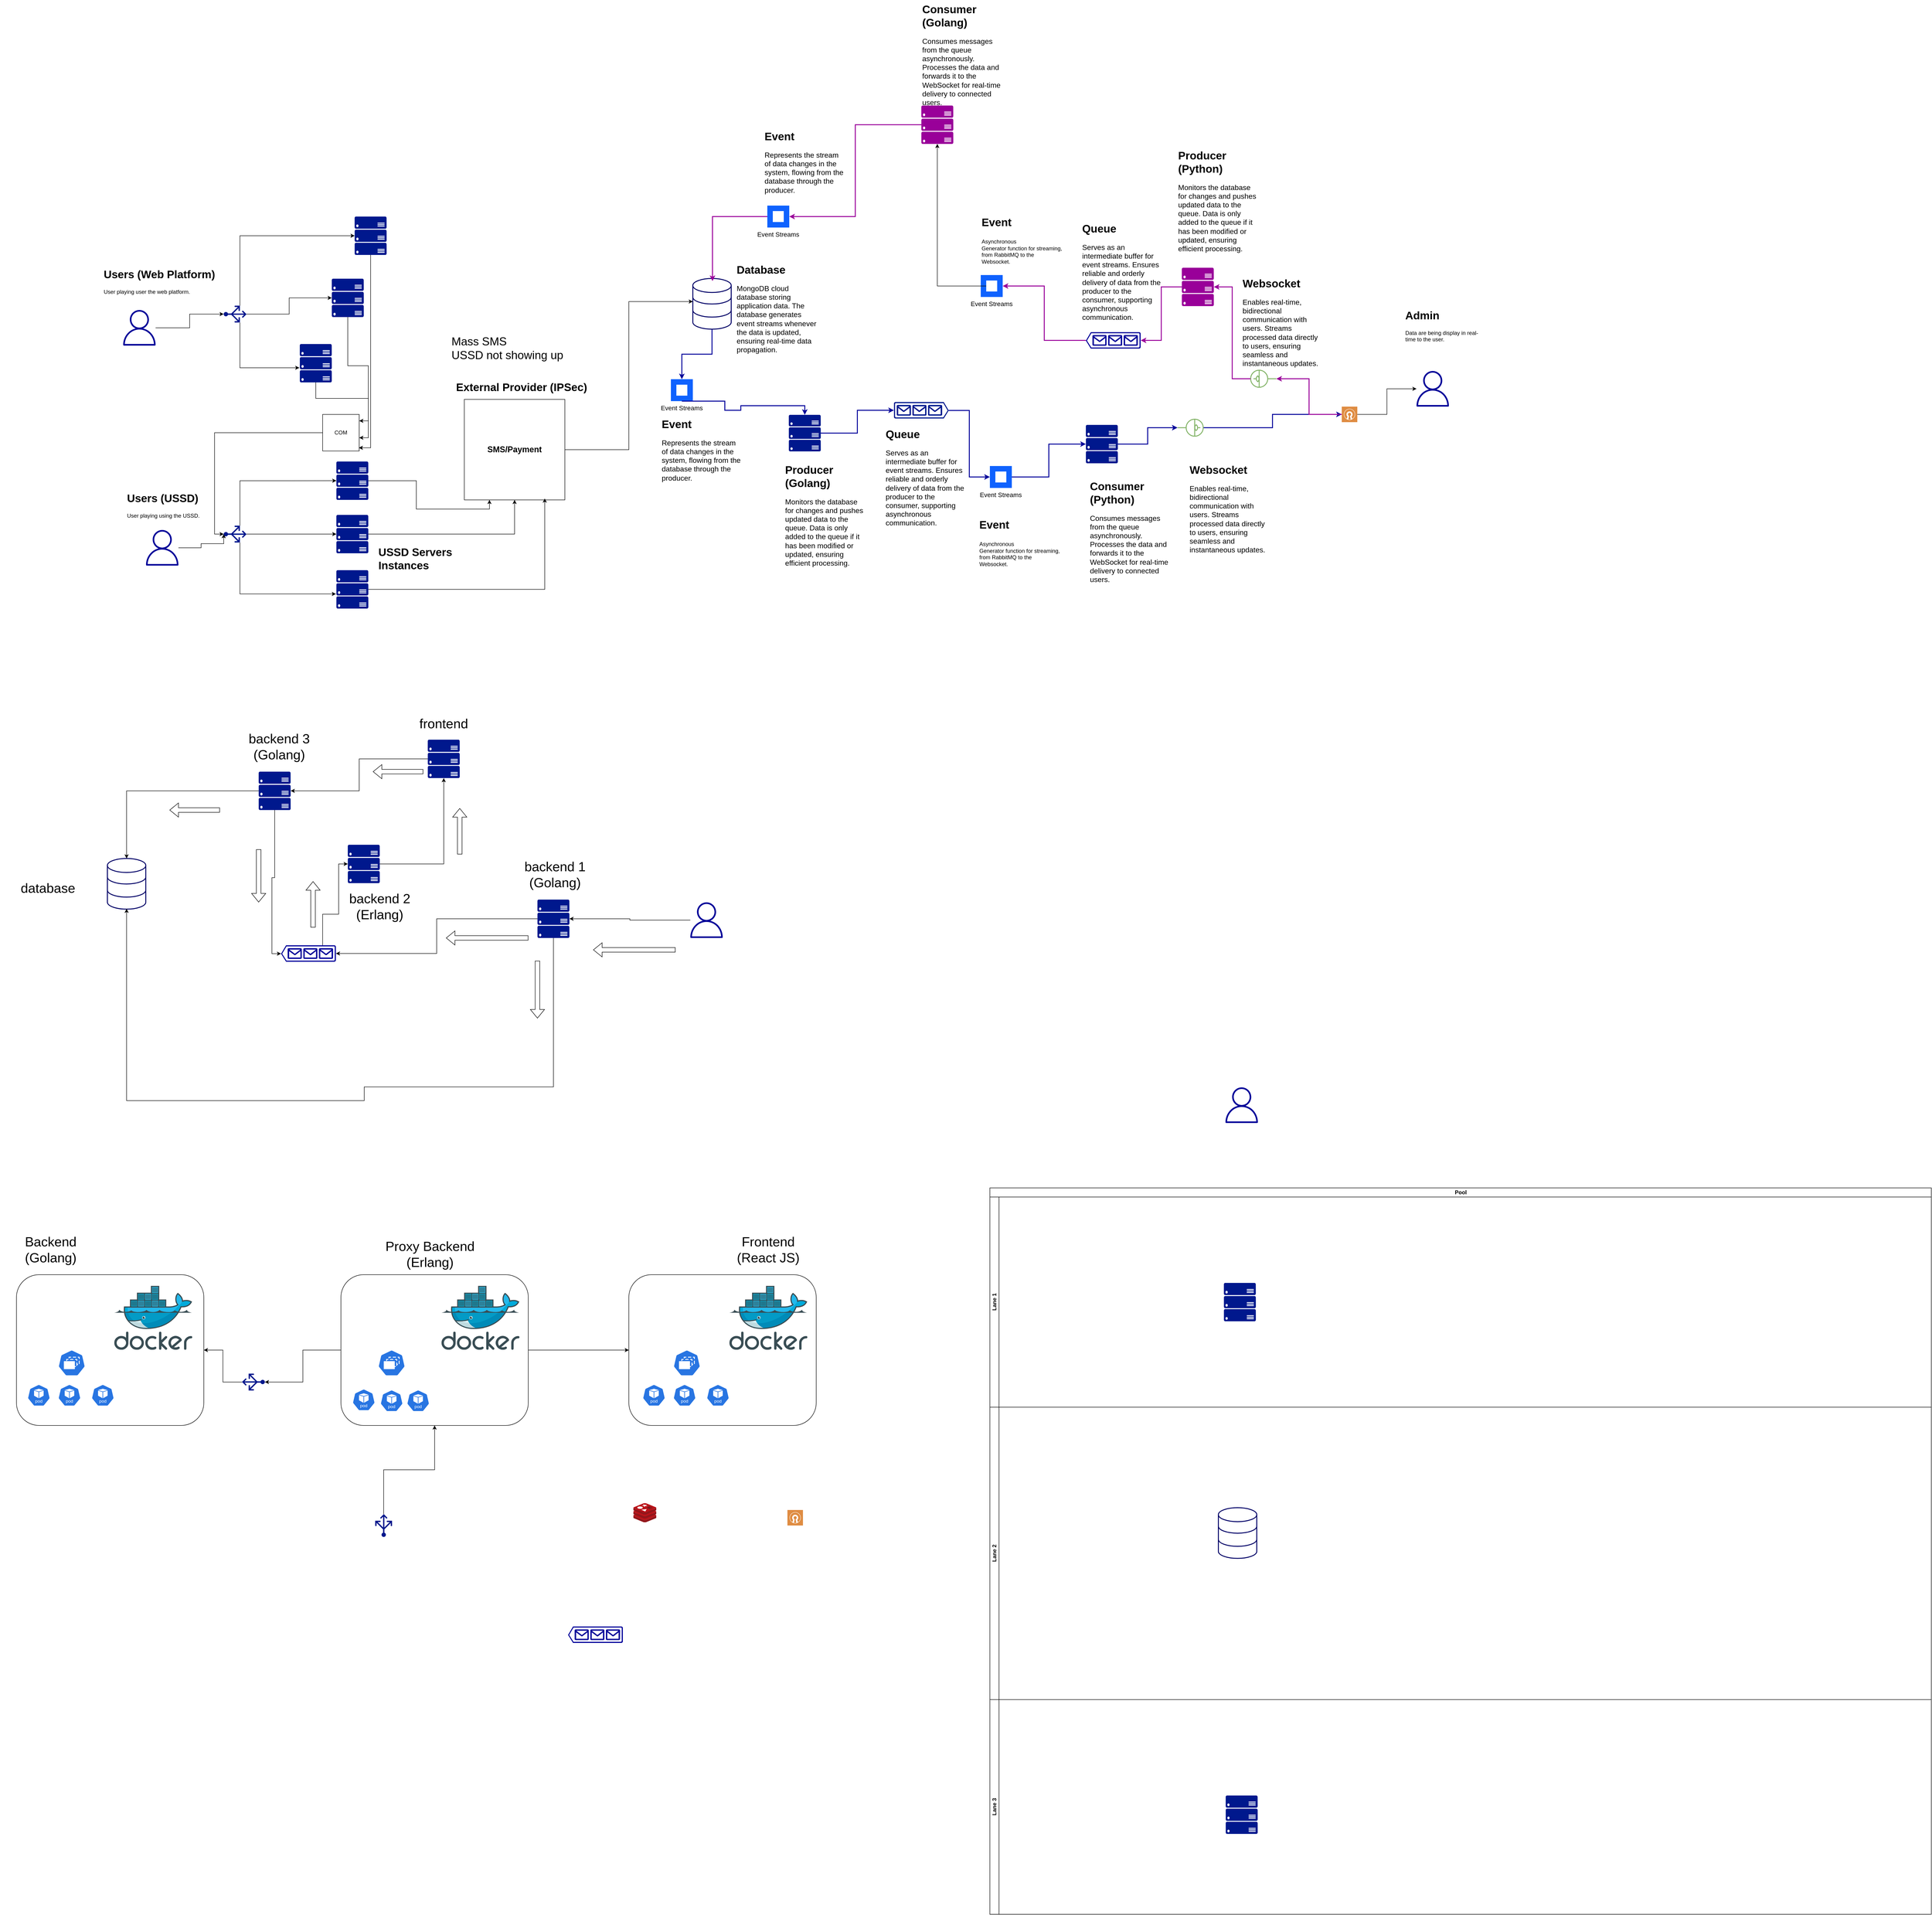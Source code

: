 <mxfile version="26.0.16">
  <diagram name="Page-1" id="5MwJy7MfU5jN0rsetCYZ">
    <mxGraphModel dx="7452" dy="4949" grid="1" gridSize="10" guides="1" tooltips="1" connect="1" arrows="1" fold="1" page="1" pageScale="1" pageWidth="827" pageHeight="1169" math="0" shadow="0">
      <root>
        <mxCell id="0" />
        <mxCell id="1" parent="0" />
        <mxCell id="fANSuVb3FUe_-HI00RJc-31" value="" style="rounded=1;whiteSpace=wrap;html=1;fillColor=none;" vertex="1" parent="1">
          <mxGeometry x="-1620" y="1390" width="410" height="330" as="geometry" />
        </mxCell>
        <mxCell id="fANSuVb3FUe_-HI00RJc-47" style="edgeStyle=orthogonalEdgeStyle;rounded=0;orthogonalLoop=1;jettySize=auto;html=1;entryX=0;entryY=0.5;entryDx=0;entryDy=0;" edge="1" parent="1" source="fANSuVb3FUe_-HI00RJc-28" target="fANSuVb3FUe_-HI00RJc-46">
          <mxGeometry relative="1" as="geometry" />
        </mxCell>
        <mxCell id="fANSuVb3FUe_-HI00RJc-28" value="" style="rounded=1;whiteSpace=wrap;html=1;fillColor=none;" vertex="1" parent="1">
          <mxGeometry x="-910" y="1390" width="410" height="330" as="geometry" />
        </mxCell>
        <mxCell id="l7nKoDrUYivtg7SMq4b7-28" style="edgeStyle=orthogonalEdgeStyle;rounded=0;orthogonalLoop=1;jettySize=auto;html=1;exitX=1;exitY=0.51;exitDx=0;exitDy=0;exitPerimeter=0;entryX=0;entryY=0.5;entryDx=0;entryDy=0;strokeWidth=2;strokeColor=#000099;" parent="1" source="l7nKoDrUYivtg7SMq4b7-1" target="l7nKoDrUYivtg7SMq4b7-26" edge="1">
          <mxGeometry relative="1" as="geometry" />
        </mxCell>
        <mxCell id="l7nKoDrUYivtg7SMq4b7-1" value="" style="sketch=0;aspect=fixed;pointerEvents=1;shadow=0;dashed=0;html=1;strokeColor=none;labelPosition=center;verticalLabelPosition=bottom;verticalAlign=top;align=center;fillColor=#00188D;shape=mxgraph.azure.queue_generic" parent="1" vertex="1">
          <mxGeometry x="300" y="-520" width="120" height="36" as="geometry" />
        </mxCell>
        <mxCell id="l7nKoDrUYivtg7SMq4b7-2" value="" style="verticalLabelPosition=bottom;html=1;verticalAlign=top;align=center;strokeColor=none;fillColor=#00188D;shape=mxgraph.azure.server_rack;" parent="1" vertex="1">
          <mxGeometry x="70" y="-492" width="70" height="80" as="geometry" />
        </mxCell>
        <mxCell id="l7nKoDrUYivtg7SMq4b7-3" value="" style="verticalLabelPosition=bottom;html=1;verticalAlign=top;align=center;strokeColor=none;fillColor=#00188D;shape=mxgraph.azure.server_rack;" parent="1" vertex="1">
          <mxGeometry x="720" y="-470" width="70" height="84" as="geometry" />
        </mxCell>
        <mxCell id="l7nKoDrUYivtg7SMq4b7-23" style="edgeStyle=orthogonalEdgeStyle;rounded=0;orthogonalLoop=1;jettySize=auto;html=1;entryX=0.5;entryY=0;entryDx=0;entryDy=0;strokeWidth=2;strokeColor=#000099;" parent="1" source="l7nKoDrUYivtg7SMq4b7-5" target="l7nKoDrUYivtg7SMq4b7-20" edge="1">
          <mxGeometry relative="1" as="geometry">
            <mxPoint x="120" y="-650" as="sourcePoint" />
          </mxGeometry>
        </mxCell>
        <mxCell id="l7nKoDrUYivtg7SMq4b7-5" value="" style="html=1;verticalLabelPosition=bottom;align=center;labelBackgroundColor=#ffffff;verticalAlign=top;strokeWidth=2;strokeColor=#000066;shadow=0;dashed=0;shape=mxgraph.ios7.icons.data;" parent="1" vertex="1">
          <mxGeometry x="-140" y="-790.45" width="84" height="110.9" as="geometry" />
        </mxCell>
        <mxCell id="l7nKoDrUYivtg7SMq4b7-8" value="&lt;h1 style=&quot;margin-top: 0px;&quot;&gt;Producer (Golang)&lt;/h1&gt;&lt;p&gt;&lt;span style=&quot;font-size: medium;&quot;&gt;Monitors the database for changes and pushes updated data to the queue. Data is only added to the queue if it has been modified or updated, ensuring efficient processing.&lt;/span&gt;&lt;br&gt;&lt;/p&gt;" style="text;html=1;whiteSpace=wrap;overflow=hidden;rounded=0;" parent="1" vertex="1">
          <mxGeometry x="60" y="-391.55" width="180" height="240" as="geometry" />
        </mxCell>
        <mxCell id="l7nKoDrUYivtg7SMq4b7-9" value="&lt;h1 style=&quot;margin-top: 0px;&quot;&gt;Consumer (Python)&lt;/h1&gt;&lt;p&gt;&lt;span style=&quot;font-size: medium;&quot;&gt;Consumes messages from the queue asynchronously. Processes the data and forwards it to the WebSocket for real-time delivery to connected users.&lt;/span&gt;&lt;br&gt;&lt;/p&gt;" style="text;html=1;whiteSpace=wrap;overflow=hidden;rounded=0;" parent="1" vertex="1">
          <mxGeometry x="727" y="-356" width="180" height="240" as="geometry" />
        </mxCell>
        <mxCell id="l7nKoDrUYivtg7SMq4b7-10" value="&lt;h1 style=&quot;margin-top: 0px;&quot;&gt;Queue&lt;/h1&gt;&lt;p&gt;&lt;span style=&quot;font-size: medium;&quot;&gt;Serves as an intermediate buffer for event streams. Ensures reliable and orderly delivery of data from the producer to the consumer, supporting asynchronous communication.&lt;/span&gt;&lt;br&gt;&lt;/p&gt;" style="text;html=1;whiteSpace=wrap;overflow=hidden;rounded=0;" parent="1" vertex="1">
          <mxGeometry x="280" y="-470" width="180" height="240" as="geometry" />
        </mxCell>
        <mxCell id="l7nKoDrUYivtg7SMq4b7-12" value="" style="sketch=0;outlineConnect=0;fontColor=#232F3E;gradientColor=none;fillColor=#000099;strokeColor=none;dashed=0;verticalLabelPosition=bottom;verticalAlign=top;align=center;html=1;fontSize=12;fontStyle=0;aspect=fixed;pointerEvents=1;shape=mxgraph.aws4.user;" parent="1" vertex="1">
          <mxGeometry x="1440" y="-588" width="78" height="78" as="geometry" />
        </mxCell>
        <mxCell id="l7nKoDrUYivtg7SMq4b7-14" value="&lt;h1 style=&quot;margin-top: 0px;&quot;&gt;Database&lt;/h1&gt;&lt;p&gt;&lt;span style=&quot;font-size: medium;&quot;&gt;MongoDB cloud database storing application data. The database generates event streams whenever the data is updated, ensuring real-time data propagation.&lt;/span&gt;&lt;br&gt;&lt;/p&gt;" style="text;html=1;whiteSpace=wrap;overflow=hidden;rounded=0;" parent="1" vertex="1">
          <mxGeometry x="-46" y="-830" width="186" height="210" as="geometry" />
        </mxCell>
        <mxCell id="l7nKoDrUYivtg7SMq4b7-16" value="" style="edgeStyle=orthogonalEdgeStyle;rounded=0;orthogonalLoop=1;jettySize=auto;html=1;exitX=1;exitY=0.5;exitDx=0;exitDy=0;exitPerimeter=0;strokeWidth=2;strokeColor=#000099;" parent="1" source="l7nKoDrUYivtg7SMq4b7-3" target="l7nKoDrUYivtg7SMq4b7-15" edge="1">
          <mxGeometry relative="1" as="geometry">
            <mxPoint x="640" y="-450" as="sourcePoint" />
            <mxPoint x="859" y="-600" as="targetPoint" />
          </mxGeometry>
        </mxCell>
        <mxCell id="l7nKoDrUYivtg7SMq4b7-17" style="edgeStyle=orthogonalEdgeStyle;rounded=0;orthogonalLoop=1;jettySize=auto;html=1;strokeColor=#000099;strokeWidth=2;" parent="1" source="l7nKoDrUYivtg7SMq4b7-15" target="hFi0XTwQ-MRyDx86NPE3-1" edge="1">
          <mxGeometry relative="1" as="geometry" />
        </mxCell>
        <mxCell id="l7nKoDrUYivtg7SMq4b7-15" value="" style="verticalLabelPosition=bottom;aspect=fixed;html=1;verticalAlign=top;fillColor=#d5e8d4;align=center;outlineConnect=0;shape=mxgraph.fluid_power.x11870;points=[[0.5,1,0]];rotation=90;strokeColor=#82b366;strokeWidth=2;" parent="1" vertex="1">
          <mxGeometry x="930" y="-492" width="37.44" height="56.18" as="geometry" />
        </mxCell>
        <mxCell id="l7nKoDrUYivtg7SMq4b7-18" value="&lt;h1 style=&quot;margin-top: 0px;&quot;&gt;Websocket&lt;/h1&gt;&lt;p&gt;&lt;span style=&quot;font-size: medium;&quot;&gt;Enables real-time, bidirectional communication with users. Streams processed data directly to users, ensuring seamless and instantaneous updates.&lt;/span&gt;&lt;br&gt;&lt;/p&gt;" style="text;html=1;whiteSpace=wrap;overflow=hidden;rounded=0;" parent="1" vertex="1">
          <mxGeometry x="945" y="-391.55" width="180" height="213.82" as="geometry" />
        </mxCell>
        <mxCell id="l7nKoDrUYivtg7SMq4b7-20" value="Event Streams" style="shape=rect;fillColor=#0F62FE;aspect=fixed;resizable=0;labelPosition=center;verticalLabelPosition=bottom;align=center;verticalAlign=top;strokeColor=none;fontSize=14;" parent="1" vertex="1">
          <mxGeometry x="-188" y="-570" width="48" height="48" as="geometry" />
        </mxCell>
        <mxCell id="l7nKoDrUYivtg7SMq4b7-21" value="" style="fillColor=#ffffff;strokeColor=none;dashed=0;outlineConnect=0;html=1;labelPosition=center;verticalLabelPosition=bottom;verticalAlign=top;part=1;movable=0;resizable=0;rotatable=0;shape=mxgraph.ibm_cloud.ibm-cloud--event-streams" parent="l7nKoDrUYivtg7SMq4b7-20" vertex="1">
          <mxGeometry width="24" height="24" relative="1" as="geometry">
            <mxPoint x="12" y="12" as="offset" />
          </mxGeometry>
        </mxCell>
        <mxCell id="l7nKoDrUYivtg7SMq4b7-25" style="edgeStyle=orthogonalEdgeStyle;rounded=0;orthogonalLoop=1;jettySize=auto;html=1;exitX=0.5;exitY=1;exitDx=0;exitDy=0;entryX=0.5;entryY=0;entryDx=0;entryDy=0;entryPerimeter=0;strokeWidth=2;strokeColor=#000099;" parent="1" source="l7nKoDrUYivtg7SMq4b7-20" target="l7nKoDrUYivtg7SMq4b7-2" edge="1">
          <mxGeometry relative="1" as="geometry">
            <Array as="points">
              <mxPoint x="-70" y="-522" />
              <mxPoint x="-70" y="-502" />
              <mxPoint x="-35" y="-502" />
              <mxPoint x="-35" y="-512" />
              <mxPoint x="105" y="-512" />
            </Array>
          </mxGeometry>
        </mxCell>
        <mxCell id="l7nKoDrUYivtg7SMq4b7-26" value="Event Streams" style="shape=rect;fillColor=#0F62FE;aspect=fixed;resizable=0;labelPosition=center;verticalLabelPosition=bottom;align=center;verticalAlign=top;strokeColor=none;fontSize=14;" parent="1" vertex="1">
          <mxGeometry x="510" y="-380" width="48" height="48" as="geometry" />
        </mxCell>
        <mxCell id="l7nKoDrUYivtg7SMq4b7-27" value="" style="fillColor=#ffffff;strokeColor=none;dashed=0;outlineConnect=0;html=1;labelPosition=center;verticalLabelPosition=bottom;verticalAlign=top;part=1;movable=0;resizable=0;rotatable=0;shape=mxgraph.ibm_cloud.ibm-cloud--event-streams" parent="l7nKoDrUYivtg7SMq4b7-26" vertex="1">
          <mxGeometry width="24" height="24" relative="1" as="geometry">
            <mxPoint x="12" y="12" as="offset" />
          </mxGeometry>
        </mxCell>
        <mxCell id="l7nKoDrUYivtg7SMq4b7-30" style="edgeStyle=orthogonalEdgeStyle;rounded=0;orthogonalLoop=1;jettySize=auto;html=1;exitX=1;exitY=0.5;exitDx=0;exitDy=0;entryX=0;entryY=0.5;entryDx=0;entryDy=0;entryPerimeter=0;strokeColor=#000099;strokeWidth=2;" parent="1" source="l7nKoDrUYivtg7SMq4b7-26" target="l7nKoDrUYivtg7SMq4b7-3" edge="1">
          <mxGeometry relative="1" as="geometry" />
        </mxCell>
        <mxCell id="l7nKoDrUYivtg7SMq4b7-31" value="&lt;h1 style=&quot;margin-top: 0px;&quot;&gt;Event&lt;/h1&gt;&lt;p&gt;&lt;font style=&quot;font-weight: normal;&quot; face=&quot;Helvetica&quot;&gt;&lt;font&gt;Asynchronous&lt;/font&gt;&lt;span style=&quot;font-size: medium;&quot;&gt; &lt;/span&gt;&lt;font&gt;Generator&lt;/font&gt;&amp;nbsp;function for streaming, from RabbitMQ to the Websocket.&lt;/font&gt;&lt;/p&gt;" style="text;html=1;whiteSpace=wrap;overflow=hidden;rounded=0;" parent="1" vertex="1">
          <mxGeometry x="485" y="-272" width="180" height="120" as="geometry" />
        </mxCell>
        <mxCell id="l7nKoDrUYivtg7SMq4b7-32" value="&lt;h1 style=&quot;margin-top: 0px;&quot;&gt;Event&lt;/h1&gt;&lt;p&gt;&lt;span style=&quot;font-size: medium;&quot;&gt;Represents the stream of data changes in the system, flowing from the database through the producer.&lt;/span&gt;&lt;br&gt;&lt;/p&gt;" style="text;html=1;whiteSpace=wrap;overflow=hidden;rounded=0;" parent="1" vertex="1">
          <mxGeometry x="-210" y="-492" width="180" height="150" as="geometry" />
        </mxCell>
        <mxCell id="l7nKoDrUYivtg7SMq4b7-33" value="&lt;h1 style=&quot;margin-top: 0px;&quot;&gt;Admin&lt;/h1&gt;&lt;p&gt;Data are being display in real-time to the user.&lt;/p&gt;" style="text;html=1;whiteSpace=wrap;overflow=hidden;rounded=0;" parent="1" vertex="1">
          <mxGeometry x="1417" y="-730" width="180" height="120" as="geometry" />
        </mxCell>
        <mxCell id="os3eVGEmdC3wrFbA3sGX-1" value="" style="verticalLabelPosition=bottom;html=1;verticalAlign=top;align=center;strokeColor=none;fillColor=#990099;shape=mxgraph.azure.server_rack;" parent="1" vertex="1">
          <mxGeometry x="930" y="-814" width="70" height="84" as="geometry" />
        </mxCell>
        <mxCell id="os3eVGEmdC3wrFbA3sGX-7" value="&lt;h1 style=&quot;margin-top: 0px;&quot;&gt;Producer (Python)&lt;/h1&gt;&lt;p&gt;&lt;span style=&quot;font-size: medium;&quot;&gt;Monitors the database for changes and pushes updated data to the queue. Data is only added to the queue if it has been modified or updated, ensuring efficient processing.&lt;/span&gt;&lt;br&gt;&lt;/p&gt;" style="text;html=1;whiteSpace=wrap;overflow=hidden;rounded=0;" parent="1" vertex="1">
          <mxGeometry x="920" y="-1080" width="180" height="250" as="geometry" />
        </mxCell>
        <mxCell id="os3eVGEmdC3wrFbA3sGX-8" value="" style="verticalLabelPosition=bottom;aspect=fixed;html=1;verticalAlign=top;fillColor=#d5e8d4;align=center;outlineConnect=0;shape=mxgraph.fluid_power.x11870;points=[[0.5,1,0]];rotation=-90;strokeColor=#82b366;strokeWidth=2;" parent="1" vertex="1">
          <mxGeometry x="1090" y="-599.09" width="37.44" height="56.18" as="geometry" />
        </mxCell>
        <mxCell id="os3eVGEmdC3wrFbA3sGX-9" style="edgeStyle=orthogonalEdgeStyle;rounded=0;orthogonalLoop=1;jettySize=auto;html=1;entryX=0.5;entryY=1;entryDx=0;entryDy=0;entryPerimeter=0;strokeColor=#990099;strokeWidth=2;" parent="1" source="hFi0XTwQ-MRyDx86NPE3-1" target="os3eVGEmdC3wrFbA3sGX-8" edge="1">
          <mxGeometry relative="1" as="geometry" />
        </mxCell>
        <mxCell id="os3eVGEmdC3wrFbA3sGX-10" style="edgeStyle=orthogonalEdgeStyle;rounded=0;orthogonalLoop=1;jettySize=auto;html=1;entryX=1;entryY=0.5;entryDx=0;entryDy=0;entryPerimeter=0;strokeColor=#990099;strokeWidth=2;" parent="1" source="os3eVGEmdC3wrFbA3sGX-8" target="os3eVGEmdC3wrFbA3sGX-1" edge="1">
          <mxGeometry relative="1" as="geometry" />
        </mxCell>
        <mxCell id="os3eVGEmdC3wrFbA3sGX-21" style="edgeStyle=orthogonalEdgeStyle;rounded=0;orthogonalLoop=1;jettySize=auto;html=1;strokeWidth=2;strokeColor=#990099;entryX=1;entryY=0.5;entryDx=0;entryDy=0;exitX=0;exitY=0.5;exitDx=0;exitDy=0;exitPerimeter=0;" parent="1" source="os3eVGEmdC3wrFbA3sGX-11" target="os3eVGEmdC3wrFbA3sGX-19" edge="1">
          <mxGeometry relative="1" as="geometry">
            <mxPoint x="470.0" y="-850.0" as="targetPoint" />
            <mxPoint x="370.25" y="-1454.96" as="sourcePoint" />
          </mxGeometry>
        </mxCell>
        <mxCell id="os3eVGEmdC3wrFbA3sGX-11" value="" style="verticalLabelPosition=bottom;html=1;verticalAlign=top;align=center;strokeColor=none;fillColor=#990099;shape=mxgraph.azure.server_rack;" parent="1" vertex="1">
          <mxGeometry x="360" y="-1169" width="70" height="84" as="geometry" />
        </mxCell>
        <mxCell id="os3eVGEmdC3wrFbA3sGX-17" style="edgeStyle=orthogonalEdgeStyle;rounded=0;orthogonalLoop=1;jettySize=auto;html=1;entryX=1;entryY=0.5;entryDx=0;entryDy=0;strokeWidth=2;strokeColor=#990099;" parent="1" source="os3eVGEmdC3wrFbA3sGX-12" target="os3eVGEmdC3wrFbA3sGX-15" edge="1">
          <mxGeometry relative="1" as="geometry" />
        </mxCell>
        <mxCell id="os3eVGEmdC3wrFbA3sGX-12" value="" style="sketch=0;aspect=fixed;pointerEvents=1;shadow=0;dashed=0;html=1;strokeColor=none;labelPosition=center;verticalLabelPosition=bottom;verticalAlign=top;align=center;fillColor=#000099;shape=mxgraph.azure.queue_generic;flipH=1;" parent="1" vertex="1">
          <mxGeometry x="720" y="-673" width="120" height="36" as="geometry" />
        </mxCell>
        <mxCell id="os3eVGEmdC3wrFbA3sGX-13" style="edgeStyle=orthogonalEdgeStyle;rounded=0;orthogonalLoop=1;jettySize=auto;html=1;entryX=0;entryY=0.5;entryDx=0;entryDy=0;entryPerimeter=0;strokeColor=#990099;strokeWidth=2;" parent="1" source="os3eVGEmdC3wrFbA3sGX-1" target="os3eVGEmdC3wrFbA3sGX-12" edge="1">
          <mxGeometry relative="1" as="geometry" />
        </mxCell>
        <mxCell id="os3eVGEmdC3wrFbA3sGX-15" value="Event Streams" style="shape=rect;fillColor=#0F62FE;aspect=fixed;resizable=0;labelPosition=center;verticalLabelPosition=bottom;align=center;verticalAlign=top;strokeColor=none;fontSize=14;" parent="1" vertex="1">
          <mxGeometry x="490" y="-798" width="48" height="48" as="geometry" />
        </mxCell>
        <mxCell id="os3eVGEmdC3wrFbA3sGX-16" value="" style="fillColor=#ffffff;strokeColor=none;dashed=0;outlineConnect=0;html=1;labelPosition=center;verticalLabelPosition=bottom;verticalAlign=top;part=1;movable=0;resizable=0;rotatable=0;shape=mxgraph.ibm_cloud.ibm-cloud--event-streams" parent="os3eVGEmdC3wrFbA3sGX-15" vertex="1">
          <mxGeometry width="24" height="24" relative="1" as="geometry">
            <mxPoint x="12" y="12" as="offset" />
          </mxGeometry>
        </mxCell>
        <mxCell id="os3eVGEmdC3wrFbA3sGX-19" value="Event Streams" style="shape=rect;fillColor=#0F62FE;aspect=fixed;resizable=0;labelPosition=center;verticalLabelPosition=bottom;align=center;verticalAlign=top;strokeColor=none;fontSize=14;" parent="1" vertex="1">
          <mxGeometry x="23" y="-950" width="48" height="48" as="geometry" />
        </mxCell>
        <mxCell id="os3eVGEmdC3wrFbA3sGX-20" value="" style="fillColor=#ffffff;strokeColor=none;dashed=0;outlineConnect=0;html=1;labelPosition=center;verticalLabelPosition=bottom;verticalAlign=top;part=1;movable=0;resizable=0;rotatable=0;shape=mxgraph.ibm_cloud.ibm-cloud--event-streams" parent="os3eVGEmdC3wrFbA3sGX-19" vertex="1">
          <mxGeometry width="24" height="24" relative="1" as="geometry">
            <mxPoint x="12" y="12" as="offset" />
          </mxGeometry>
        </mxCell>
        <mxCell id="os3eVGEmdC3wrFbA3sGX-22" style="edgeStyle=orthogonalEdgeStyle;rounded=0;orthogonalLoop=1;jettySize=auto;html=1;strokeWidth=2;strokeColor=#990099;entryX=0.512;entryY=0.05;entryDx=0;entryDy=0;entryPerimeter=0;" parent="1" source="os3eVGEmdC3wrFbA3sGX-19" target="l7nKoDrUYivtg7SMq4b7-5" edge="1">
          <mxGeometry relative="1" as="geometry">
            <mxPoint x="210" y="-730" as="targetPoint" />
          </mxGeometry>
        </mxCell>
        <mxCell id="os3eVGEmdC3wrFbA3sGX-23" value="&lt;h1 style=&quot;margin-top: 0px;&quot;&gt;Event&lt;/h1&gt;&lt;p&gt;&lt;span style=&quot;font-size: medium;&quot;&gt;Represents the stream of data changes in the system, flowing from the database through the producer.&lt;/span&gt;&lt;br&gt;&lt;/p&gt;" style="text;html=1;whiteSpace=wrap;overflow=hidden;rounded=0;" parent="1" vertex="1">
          <mxGeometry x="15" y="-1122" width="180" height="150" as="geometry" />
        </mxCell>
        <mxCell id="os3eVGEmdC3wrFbA3sGX-24" value="&lt;h1 style=&quot;margin-top: 0px;&quot;&gt;Event&lt;/h1&gt;&lt;p&gt;&lt;font style=&quot;font-weight: normal;&quot; face=&quot;Helvetica&quot;&gt;&lt;font&gt;Asynchronous&lt;/font&gt;&lt;span style=&quot;font-size: medium;&quot;&gt; &lt;/span&gt;&lt;font&gt;Generator&lt;/font&gt;&amp;nbsp;function for streaming, from RabbitMQ to the Websocket.&lt;/font&gt;&lt;/p&gt;" style="text;html=1;whiteSpace=wrap;overflow=hidden;rounded=0;" parent="1" vertex="1">
          <mxGeometry x="490" y="-934" width="180" height="120" as="geometry" />
        </mxCell>
        <mxCell id="os3eVGEmdC3wrFbA3sGX-27" value="&lt;h1 style=&quot;margin-top: 0px;&quot;&gt;Queue&lt;/h1&gt;&lt;p&gt;&lt;span style=&quot;font-size: medium;&quot;&gt;Serves as an intermediate buffer for event streams. Ensures reliable and orderly delivery of data from the producer to the consumer, supporting asynchronous communication.&lt;/span&gt;&lt;br&gt;&lt;/p&gt;" style="text;html=1;whiteSpace=wrap;overflow=hidden;rounded=0;" parent="1" vertex="1">
          <mxGeometry x="710" y="-920" width="180" height="240" as="geometry" />
        </mxCell>
        <mxCell id="os3eVGEmdC3wrFbA3sGX-26" value="&lt;h1 style=&quot;margin-top: 0px;&quot;&gt;Consumer (Golang)&lt;/h1&gt;&lt;p&gt;&lt;span style=&quot;font-size: medium;&quot;&gt;Consumes messages from the queue asynchronously. Processes the data and forwards it to the WebSocket for real-time delivery to connected users.&lt;/span&gt;&lt;br&gt;&lt;/p&gt;" style="text;html=1;whiteSpace=wrap;overflow=hidden;rounded=0;" parent="1" vertex="1">
          <mxGeometry x="360" y="-1400" width="180" height="240" as="geometry" />
        </mxCell>
        <mxCell id="os3eVGEmdC3wrFbA3sGX-28" value="&lt;h1 style=&quot;margin-top: 0px;&quot;&gt;Websocket&lt;/h1&gt;&lt;p&gt;&lt;span style=&quot;font-size: medium;&quot;&gt;Enables real-time, bidirectional communication with users. Streams processed data directly to users, ensuring seamless and instantaneous updates.&lt;/span&gt;&lt;br&gt;&lt;/p&gt;" style="text;html=1;whiteSpace=wrap;overflow=hidden;rounded=0;" parent="1" vertex="1">
          <mxGeometry x="1061" y="-800" width="180" height="213.82" as="geometry" />
        </mxCell>
        <mxCell id="apMaablia-Na0ZsLIkc0-1" value="" style="shape=image;html=1;verticalAlign=top;verticalLabelPosition=bottom;labelBackgroundColor=#ffffff;imageAspect=0;aspect=fixed;image=https://cdn1.iconfinder.com/data/icons/ionicons-fill-vol-2/512/logo-docker-128.png" parent="1" vertex="1">
          <mxGeometry x="458" y="-1110" width="90" height="90" as="geometry" />
        </mxCell>
        <mxCell id="apMaablia-Na0ZsLIkc0-2" value="" style="shape=image;html=1;verticalAlign=top;verticalLabelPosition=bottom;labelBackgroundColor=#ffffff;imageAspect=0;aspect=fixed;image=https://cdn1.iconfinder.com/data/icons/ionicons-fill-vol-2/512/logo-docker-128.png" parent="1" vertex="1">
          <mxGeometry x="920" y="-700" width="90" height="90" as="geometry" />
        </mxCell>
        <mxCell id="apMaablia-Na0ZsLIkc0-3" value="" style="shape=image;html=1;verticalAlign=top;verticalLabelPosition=bottom;labelBackgroundColor=#ffffff;imageAspect=0;aspect=fixed;image=https://cdn1.iconfinder.com/data/icons/ionicons-fill-vol-2/512/logo-docker-128.png" parent="1" vertex="1">
          <mxGeometry x="710" y="-574" width="90" height="90" as="geometry" />
        </mxCell>
        <mxCell id="apMaablia-Na0ZsLIkc0-4" value="" style="shape=image;html=1;verticalAlign=top;verticalLabelPosition=bottom;labelBackgroundColor=#ffffff;imageAspect=0;aspect=fixed;image=https://cdn1.iconfinder.com/data/icons/ionicons-fill-vol-2/512/logo-docker-128.png" parent="1" vertex="1">
          <mxGeometry x="70" y="-616" width="90" height="90" as="geometry" />
        </mxCell>
        <mxCell id="apMaablia-Na0ZsLIkc0-6" style="edgeStyle=orthogonalEdgeStyle;rounded=0;orthogonalLoop=1;jettySize=auto;html=1;entryX=0;entryY=0.5;entryDx=0;entryDy=0;entryPerimeter=0;strokeWidth=2;strokeColor=#000099;" parent="1" source="l7nKoDrUYivtg7SMq4b7-2" target="l7nKoDrUYivtg7SMq4b7-1" edge="1">
          <mxGeometry relative="1" as="geometry" />
        </mxCell>
        <mxCell id="pbQb53wRpqbdlfqOJr1x-1" value="" style="sketch=0;outlineConnect=0;fontColor=#232F3E;gradientColor=none;fillColor=#000099;strokeColor=none;dashed=0;verticalLabelPosition=bottom;verticalAlign=top;align=center;html=1;fontSize=12;fontStyle=0;aspect=fixed;pointerEvents=1;shape=mxgraph.aws4.user;" parent="1" vertex="1">
          <mxGeometry x="-1340" y="-240" width="78" height="78" as="geometry" />
        </mxCell>
        <mxCell id="pbQb53wRpqbdlfqOJr1x-2" value="&lt;h1 style=&quot;margin-top: 0px;&quot;&gt;Users (USSD)&lt;/h1&gt;&lt;p&gt;User playing using the USSD.&lt;/p&gt;" style="text;html=1;whiteSpace=wrap;overflow=hidden;rounded=0;" parent="1" vertex="1">
          <mxGeometry x="-1380" y="-330" width="180" height="80" as="geometry" />
        </mxCell>
        <mxCell id="pbQb53wRpqbdlfqOJr1x-3" value="&lt;font style=&quot;font-size: 18px;&quot;&gt;&lt;b&gt;SMS/Payment&lt;/b&gt;&lt;/font&gt;" style="whiteSpace=wrap;html=1;aspect=fixed;" parent="1" vertex="1">
          <mxGeometry x="-640" y="-525.82" width="220" height="220" as="geometry" />
        </mxCell>
        <mxCell id="pbQb53wRpqbdlfqOJr1x-22" style="edgeStyle=orthogonalEdgeStyle;rounded=0;orthogonalLoop=1;jettySize=auto;html=1;" parent="1" source="pbQb53wRpqbdlfqOJr1x-4" target="pbQb53wRpqbdlfqOJr1x-3" edge="1">
          <mxGeometry relative="1" as="geometry" />
        </mxCell>
        <mxCell id="pbQb53wRpqbdlfqOJr1x-4" value="" style="verticalLabelPosition=bottom;html=1;verticalAlign=top;align=center;strokeColor=none;fillColor=#00188D;shape=mxgraph.azure.server_rack;" parent="1" vertex="1">
          <mxGeometry x="-920" y="-273" width="70" height="84" as="geometry" />
        </mxCell>
        <mxCell id="pbQb53wRpqbdlfqOJr1x-9" style="edgeStyle=orthogonalEdgeStyle;rounded=0;orthogonalLoop=1;jettySize=auto;html=1;entryX=0;entryY=0.455;entryDx=0;entryDy=0;entryPerimeter=0;" parent="1" source="pbQb53wRpqbdlfqOJr1x-3" target="l7nKoDrUYivtg7SMq4b7-5" edge="1">
          <mxGeometry relative="1" as="geometry" />
        </mxCell>
        <mxCell id="pbQb53wRpqbdlfqOJr1x-13" value="" style="sketch=0;aspect=fixed;pointerEvents=1;shadow=0;dashed=0;html=1;strokeColor=none;labelPosition=center;verticalLabelPosition=bottom;verticalAlign=top;align=center;fillColor=#00188D;shape=mxgraph.azure.load_balancer_generic;rotation=-90;" parent="1" vertex="1">
          <mxGeometry x="-1160" y="-256" width="37" height="50" as="geometry" />
        </mxCell>
        <mxCell id="pbQb53wRpqbdlfqOJr1x-15" style="edgeStyle=orthogonalEdgeStyle;rounded=0;orthogonalLoop=1;jettySize=auto;html=1;entryX=0.5;entryY=0;entryDx=0;entryDy=0;entryPerimeter=0;" parent="1" source="pbQb53wRpqbdlfqOJr1x-1" target="pbQb53wRpqbdlfqOJr1x-13" edge="1">
          <mxGeometry relative="1" as="geometry">
            <Array as="points">
              <mxPoint x="-1216" y="-201" />
              <mxPoint x="-1216" y="-210" />
              <mxPoint x="-1166" y="-210" />
            </Array>
          </mxGeometry>
        </mxCell>
        <mxCell id="pbQb53wRpqbdlfqOJr1x-16" style="edgeStyle=orthogonalEdgeStyle;rounded=0;orthogonalLoop=1;jettySize=auto;html=1;entryX=0;entryY=0.5;entryDx=0;entryDy=0;entryPerimeter=0;" parent="1" source="pbQb53wRpqbdlfqOJr1x-13" target="pbQb53wRpqbdlfqOJr1x-4" edge="1">
          <mxGeometry relative="1" as="geometry" />
        </mxCell>
        <mxCell id="pbQb53wRpqbdlfqOJr1x-24" style="edgeStyle=orthogonalEdgeStyle;rounded=0;orthogonalLoop=1;jettySize=auto;html=1;entryX=0.25;entryY=1;entryDx=0;entryDy=0;" parent="1" source="pbQb53wRpqbdlfqOJr1x-17" target="pbQb53wRpqbdlfqOJr1x-3" edge="1">
          <mxGeometry relative="1" as="geometry" />
        </mxCell>
        <mxCell id="pbQb53wRpqbdlfqOJr1x-17" value="" style="verticalLabelPosition=bottom;html=1;verticalAlign=top;align=center;strokeColor=none;fillColor=#00188D;shape=mxgraph.azure.server_rack;" parent="1" vertex="1">
          <mxGeometry x="-920" y="-389.82" width="70" height="84" as="geometry" />
        </mxCell>
        <mxCell id="pbQb53wRpqbdlfqOJr1x-18" value="" style="verticalLabelPosition=bottom;html=1;verticalAlign=top;align=center;strokeColor=none;fillColor=#00188D;shape=mxgraph.azure.server_rack;" parent="1" vertex="1">
          <mxGeometry x="-920" y="-152" width="70" height="84" as="geometry" />
        </mxCell>
        <mxCell id="pbQb53wRpqbdlfqOJr1x-19" style="edgeStyle=orthogonalEdgeStyle;rounded=0;orthogonalLoop=1;jettySize=auto;html=1;exitX=1;exitY=0.71;exitDx=0;exitDy=0;exitPerimeter=0;entryX=0;entryY=0.5;entryDx=0;entryDy=0;entryPerimeter=0;" parent="1" source="pbQb53wRpqbdlfqOJr1x-13" target="pbQb53wRpqbdlfqOJr1x-17" edge="1">
          <mxGeometry relative="1" as="geometry" />
        </mxCell>
        <mxCell id="pbQb53wRpqbdlfqOJr1x-20" style="edgeStyle=orthogonalEdgeStyle;rounded=0;orthogonalLoop=1;jettySize=auto;html=1;exitX=0;exitY=0.71;exitDx=0;exitDy=0;exitPerimeter=0;entryX=-0.014;entryY=0.619;entryDx=0;entryDy=0;entryPerimeter=0;" parent="1" source="pbQb53wRpqbdlfqOJr1x-13" target="pbQb53wRpqbdlfqOJr1x-18" edge="1">
          <mxGeometry relative="1" as="geometry" />
        </mxCell>
        <mxCell id="pbQb53wRpqbdlfqOJr1x-23" style="edgeStyle=orthogonalEdgeStyle;rounded=0;orthogonalLoop=1;jettySize=auto;html=1;entryX=0.8;entryY=0.986;entryDx=0;entryDy=0;entryPerimeter=0;" parent="1" source="pbQb53wRpqbdlfqOJr1x-18" target="pbQb53wRpqbdlfqOJr1x-3" edge="1">
          <mxGeometry relative="1" as="geometry" />
        </mxCell>
        <mxCell id="pbQb53wRpqbdlfqOJr1x-25" value="&lt;h1 style=&quot;margin-top: 0px;&quot;&gt;USSD Servers Instances&lt;/h1&gt;" style="text;html=1;whiteSpace=wrap;overflow=hidden;rounded=0;" parent="1" vertex="1">
          <mxGeometry x="-830" y="-212" width="180" height="65.82" as="geometry" />
        </mxCell>
        <mxCell id="pbQb53wRpqbdlfqOJr1x-26" value="" style="sketch=0;outlineConnect=0;fontColor=#232F3E;gradientColor=none;fillColor=#000099;strokeColor=none;dashed=0;verticalLabelPosition=bottom;verticalAlign=top;align=center;html=1;fontSize=12;fontStyle=0;aspect=fixed;pointerEvents=1;shape=mxgraph.aws4.user;" parent="1" vertex="1">
          <mxGeometry x="-1390" y="-721.55" width="78" height="78" as="geometry" />
        </mxCell>
        <mxCell id="pbQb53wRpqbdlfqOJr1x-27" value="&lt;h1 style=&quot;margin-top: 0px;&quot;&gt;Users (Web Platform)&lt;/h1&gt;&lt;p&gt;User playing user the web platform.&lt;/p&gt;" style="text;html=1;whiteSpace=wrap;overflow=hidden;rounded=0;" parent="1" vertex="1">
          <mxGeometry x="-1431" y="-820" width="260" height="76" as="geometry" />
        </mxCell>
        <mxCell id="pbQb53wRpqbdlfqOJr1x-28" value="" style="verticalLabelPosition=bottom;html=1;verticalAlign=top;align=center;strokeColor=none;fillColor=#00188D;shape=mxgraph.azure.server_rack;" parent="1" vertex="1">
          <mxGeometry x="-930" y="-790" width="70" height="84" as="geometry" />
        </mxCell>
        <mxCell id="pbQb53wRpqbdlfqOJr1x-29" value="" style="sketch=0;aspect=fixed;pointerEvents=1;shadow=0;dashed=0;html=1;strokeColor=none;labelPosition=center;verticalLabelPosition=bottom;verticalAlign=top;align=center;fillColor=#00188D;shape=mxgraph.azure.load_balancer_generic;rotation=-90;" parent="1" vertex="1">
          <mxGeometry x="-1160" y="-737.55" width="37" height="50" as="geometry" />
        </mxCell>
        <mxCell id="pbQb53wRpqbdlfqOJr1x-30" style="edgeStyle=orthogonalEdgeStyle;rounded=0;orthogonalLoop=1;jettySize=auto;html=1;entryX=0.5;entryY=0;entryDx=0;entryDy=0;entryPerimeter=0;" parent="1" source="pbQb53wRpqbdlfqOJr1x-26" target="pbQb53wRpqbdlfqOJr1x-29" edge="1">
          <mxGeometry relative="1" as="geometry" />
        </mxCell>
        <mxCell id="pbQb53wRpqbdlfqOJr1x-31" style="edgeStyle=orthogonalEdgeStyle;rounded=0;orthogonalLoop=1;jettySize=auto;html=1;entryX=0;entryY=0.5;entryDx=0;entryDy=0;entryPerimeter=0;" parent="1" source="pbQb53wRpqbdlfqOJr1x-29" target="pbQb53wRpqbdlfqOJr1x-28" edge="1">
          <mxGeometry relative="1" as="geometry" />
        </mxCell>
        <mxCell id="pbQb53wRpqbdlfqOJr1x-32" value="" style="verticalLabelPosition=bottom;html=1;verticalAlign=top;align=center;strokeColor=none;fillColor=#00188D;shape=mxgraph.azure.server_rack;" parent="1" vertex="1">
          <mxGeometry x="-880" y="-926" width="70" height="84" as="geometry" />
        </mxCell>
        <mxCell id="pbQb53wRpqbdlfqOJr1x-36" style="edgeStyle=orthogonalEdgeStyle;rounded=0;orthogonalLoop=1;jettySize=auto;html=1;entryX=1;entryY=0.175;entryDx=0;entryDy=0;entryPerimeter=0;" parent="1" source="pbQb53wRpqbdlfqOJr1x-33" target="pbQb53wRpqbdlfqOJr1x-37" edge="1">
          <mxGeometry relative="1" as="geometry">
            <mxPoint x="-830" y="-540" as="targetPoint" />
          </mxGeometry>
        </mxCell>
        <mxCell id="pbQb53wRpqbdlfqOJr1x-33" value="" style="verticalLabelPosition=bottom;html=1;verticalAlign=top;align=center;strokeColor=none;fillColor=#00188D;shape=mxgraph.azure.server_rack;" parent="1" vertex="1">
          <mxGeometry x="-1000" y="-647" width="70" height="84" as="geometry" />
        </mxCell>
        <mxCell id="pbQb53wRpqbdlfqOJr1x-34" style="edgeStyle=orthogonalEdgeStyle;rounded=0;orthogonalLoop=1;jettySize=auto;html=1;exitX=1;exitY=0.71;exitDx=0;exitDy=0;exitPerimeter=0;entryX=0;entryY=0.5;entryDx=0;entryDy=0;entryPerimeter=0;" parent="1" source="pbQb53wRpqbdlfqOJr1x-29" target="pbQb53wRpqbdlfqOJr1x-32" edge="1">
          <mxGeometry relative="1" as="geometry" />
        </mxCell>
        <mxCell id="pbQb53wRpqbdlfqOJr1x-35" style="edgeStyle=orthogonalEdgeStyle;rounded=0;orthogonalLoop=1;jettySize=auto;html=1;exitX=0;exitY=0.71;exitDx=0;exitDy=0;exitPerimeter=0;entryX=-0.014;entryY=0.619;entryDx=0;entryDy=0;entryPerimeter=0;" parent="1" source="pbQb53wRpqbdlfqOJr1x-29" target="pbQb53wRpqbdlfqOJr1x-33" edge="1">
          <mxGeometry relative="1" as="geometry" />
        </mxCell>
        <mxCell id="pbQb53wRpqbdlfqOJr1x-37" value="COM" style="whiteSpace=wrap;html=1;aspect=fixed;" parent="1" vertex="1">
          <mxGeometry x="-950" y="-492.91" width="80" height="80" as="geometry" />
        </mxCell>
        <mxCell id="pbQb53wRpqbdlfqOJr1x-38" style="edgeStyle=orthogonalEdgeStyle;rounded=0;orthogonalLoop=1;jettySize=auto;html=1;entryX=1;entryY=0.638;entryDx=0;entryDy=0;entryPerimeter=0;" parent="1" source="pbQb53wRpqbdlfqOJr1x-28" target="pbQb53wRpqbdlfqOJr1x-37" edge="1">
          <mxGeometry relative="1" as="geometry" />
        </mxCell>
        <mxCell id="pbQb53wRpqbdlfqOJr1x-39" style="edgeStyle=orthogonalEdgeStyle;rounded=0;orthogonalLoop=1;jettySize=auto;html=1;exitX=0.5;exitY=1;exitDx=0;exitDy=0;exitPerimeter=0;entryX=0.988;entryY=0.913;entryDx=0;entryDy=0;entryPerimeter=0;" parent="1" source="pbQb53wRpqbdlfqOJr1x-32" target="pbQb53wRpqbdlfqOJr1x-37" edge="1">
          <mxGeometry relative="1" as="geometry" />
        </mxCell>
        <mxCell id="pbQb53wRpqbdlfqOJr1x-40" style="edgeStyle=orthogonalEdgeStyle;rounded=0;orthogonalLoop=1;jettySize=auto;html=1;entryX=0.5;entryY=0;entryDx=0;entryDy=0;entryPerimeter=0;" parent="1" source="pbQb53wRpqbdlfqOJr1x-37" target="pbQb53wRpqbdlfqOJr1x-13" edge="1">
          <mxGeometry relative="1" as="geometry" />
        </mxCell>
        <mxCell id="pbQb53wRpqbdlfqOJr1x-41" value="&lt;h1 style=&quot;margin-top: 0px;&quot;&gt;External Provider (IPSec)&lt;/h1&gt;" style="text;html=1;whiteSpace=wrap;overflow=hidden;rounded=0;" parent="1" vertex="1">
          <mxGeometry x="-660" y="-573" width="295" height="43" as="geometry" />
        </mxCell>
        <mxCell id="nOyeyXjsUmyhAMet1zYC-3" value="Mass SMS&lt;div&gt;USSD not showing up&lt;/div&gt;" style="text;html=1;align=left;verticalAlign=middle;whiteSpace=wrap;rounded=0;fontSize=25;" parent="1" vertex="1">
          <mxGeometry x="-670" y="-668" width="280" height="57" as="geometry" />
        </mxCell>
        <mxCell id="hFi0XTwQ-MRyDx86NPE3-2" style="edgeStyle=orthogonalEdgeStyle;rounded=0;orthogonalLoop=1;jettySize=auto;html=1;" parent="1" source="hFi0XTwQ-MRyDx86NPE3-1" target="l7nKoDrUYivtg7SMq4b7-12" edge="1">
          <mxGeometry relative="1" as="geometry" />
        </mxCell>
        <mxCell id="hFi0XTwQ-MRyDx86NPE3-1" value="" style="sketch=0;pointerEvents=1;shadow=0;dashed=0;html=1;strokeColor=none;fillColor=#DF8C42;labelPosition=center;verticalLabelPosition=bottom;verticalAlign=top;align=center;outlineConnect=0;shape=mxgraph.veeam2.open_vpn;" parent="1" vertex="1">
          <mxGeometry x="1280" y="-510" width="34" height="34" as="geometry" />
        </mxCell>
        <mxCell id="ehFIOOSq4y3dSFhzWssv-15" style="edgeStyle=orthogonalEdgeStyle;rounded=0;orthogonalLoop=1;jettySize=auto;html=1;entryX=0.5;entryY=1;entryDx=0;entryDy=0;entryPerimeter=0;" parent="1" source="os3eVGEmdC3wrFbA3sGX-16" target="os3eVGEmdC3wrFbA3sGX-11" edge="1">
          <mxGeometry relative="1" as="geometry">
            <mxPoint x="395" y="-1437.2" as="targetPoint" />
          </mxGeometry>
        </mxCell>
        <mxCell id="1UHkdHn8JAKZX3s-0Eqj-4" value="" style="html=1;verticalLabelPosition=bottom;align=center;labelBackgroundColor=#ffffff;verticalAlign=top;strokeWidth=2;strokeColor=#000066;shadow=0;dashed=0;shape=mxgraph.ios7.icons.data;" parent="1" vertex="1">
          <mxGeometry x="-1421" y="479" width="84" height="110.9" as="geometry" />
        </mxCell>
        <mxCell id="1UHkdHn8JAKZX3s-0Eqj-5" value="" style="verticalLabelPosition=bottom;html=1;verticalAlign=top;align=center;strokeColor=none;fillColor=#00188D;shape=mxgraph.azure.server_rack;" parent="1" vertex="1">
          <mxGeometry x="-895" y="449" width="70" height="84" as="geometry" />
        </mxCell>
        <mxCell id="1UHkdHn8JAKZX3s-0Eqj-6" value="" style="verticalLabelPosition=bottom;html=1;verticalAlign=top;align=center;strokeColor=none;fillColor=#00188D;shape=mxgraph.azure.server_rack;" parent="1" vertex="1">
          <mxGeometry x="-480" y="569" width="70" height="84" as="geometry" />
        </mxCell>
        <mxCell id="1UHkdHn8JAKZX3s-0Eqj-7" value="" style="verticalLabelPosition=bottom;html=1;verticalAlign=top;align=center;strokeColor=none;fillColor=#00188D;shape=mxgraph.azure.server_rack;" parent="1" vertex="1">
          <mxGeometry x="-720" y="219" width="70" height="84" as="geometry" />
        </mxCell>
        <mxCell id="1UHkdHn8JAKZX3s-0Eqj-8" value="backend 1 (Golang)" style="text;html=1;align=center;verticalAlign=middle;whiteSpace=wrap;rounded=0;fontSize=29;" parent="1" vertex="1">
          <mxGeometry x="-568.8" y="499" width="255" height="30" as="geometry" />
        </mxCell>
        <mxCell id="1UHkdHn8JAKZX3s-0Eqj-9" value="backend 2 (Erlang)" style="text;html=1;align=center;verticalAlign=middle;whiteSpace=wrap;rounded=0;fontSize=29;" parent="1" vertex="1">
          <mxGeometry x="-930" y="569" width="210" height="30" as="geometry" />
        </mxCell>
        <mxCell id="1UHkdHn8JAKZX3s-0Eqj-10" value="frontend" style="text;html=1;align=center;verticalAlign=middle;whiteSpace=wrap;rounded=0;fontSize=29;" parent="1" vertex="1">
          <mxGeometry x="-790" y="169" width="210" height="30" as="geometry" />
        </mxCell>
        <mxCell id="1UHkdHn8JAKZX3s-0Eqj-11" value="database" style="text;html=1;align=center;verticalAlign=middle;whiteSpace=wrap;rounded=0;fontSize=29;" parent="1" vertex="1">
          <mxGeometry x="-1656" y="529" width="210" height="30" as="geometry" />
        </mxCell>
        <mxCell id="1UHkdHn8JAKZX3s-0Eqj-17" value="" style="sketch=0;aspect=fixed;pointerEvents=1;shadow=0;dashed=0;html=1;strokeColor=none;labelPosition=center;verticalLabelPosition=bottom;verticalAlign=top;align=center;fillColor=#000099;shape=mxgraph.azure.queue_generic;flipH=1;" parent="1" vertex="1">
          <mxGeometry x="-1041" y="669" width="120" height="36" as="geometry" />
        </mxCell>
        <mxCell id="1UHkdHn8JAKZX3s-0Eqj-18" style="edgeStyle=orthogonalEdgeStyle;rounded=0;orthogonalLoop=1;jettySize=auto;html=1;entryX=0.5;entryY=0.992;entryDx=0;entryDy=0;entryPerimeter=0;" parent="1" source="1UHkdHn8JAKZX3s-0Eqj-6" target="1UHkdHn8JAKZX3s-0Eqj-4" edge="1">
          <mxGeometry relative="1" as="geometry">
            <Array as="points">
              <mxPoint x="-445" y="979" />
              <mxPoint x="-859" y="979" />
              <mxPoint x="-859" y="1009" />
              <mxPoint x="-1379" y="1009" />
            </Array>
          </mxGeometry>
        </mxCell>
        <mxCell id="1UHkdHn8JAKZX3s-0Eqj-19" style="edgeStyle=orthogonalEdgeStyle;rounded=0;orthogonalLoop=1;jettySize=auto;html=1;entryX=0;entryY=0.5;entryDx=0;entryDy=0;entryPerimeter=0;" parent="1" source="1UHkdHn8JAKZX3s-0Eqj-6" target="1UHkdHn8JAKZX3s-0Eqj-17" edge="1">
          <mxGeometry relative="1" as="geometry" />
        </mxCell>
        <mxCell id="1UHkdHn8JAKZX3s-0Eqj-27" style="edgeStyle=orthogonalEdgeStyle;rounded=0;orthogonalLoop=1;jettySize=auto;html=1;entryX=1;entryY=0.51;entryDx=0;entryDy=0;entryPerimeter=0;" parent="1" source="1UHkdHn8JAKZX3s-0Eqj-24" target="1UHkdHn8JAKZX3s-0Eqj-17" edge="1">
          <mxGeometry relative="1" as="geometry">
            <mxPoint x="-1076" y="547" as="targetPoint" />
          </mxGeometry>
        </mxCell>
        <mxCell id="1UHkdHn8JAKZX3s-0Eqj-29" style="edgeStyle=orthogonalEdgeStyle;rounded=0;orthogonalLoop=1;jettySize=auto;html=1;" parent="1" source="1UHkdHn8JAKZX3s-0Eqj-24" target="1UHkdHn8JAKZX3s-0Eqj-4" edge="1">
          <mxGeometry relative="1" as="geometry" />
        </mxCell>
        <mxCell id="1UHkdHn8JAKZX3s-0Eqj-24" value="" style="verticalLabelPosition=bottom;html=1;verticalAlign=top;align=center;strokeColor=none;fillColor=#00188D;shape=mxgraph.azure.server_rack;" parent="1" vertex="1">
          <mxGeometry x="-1090" y="289" width="70" height="84" as="geometry" />
        </mxCell>
        <mxCell id="1UHkdHn8JAKZX3s-0Eqj-25" value="backend 3 (Golang)" style="text;html=1;align=center;verticalAlign=middle;whiteSpace=wrap;rounded=0;fontSize=29;" parent="1" vertex="1">
          <mxGeometry x="-1150" y="219" width="210" height="30" as="geometry" />
        </mxCell>
        <mxCell id="1UHkdHn8JAKZX3s-0Eqj-26" style="edgeStyle=orthogonalEdgeStyle;rounded=0;orthogonalLoop=1;jettySize=auto;html=1;entryX=1;entryY=0.5;entryDx=0;entryDy=0;entryPerimeter=0;" parent="1" source="1UHkdHn8JAKZX3s-0Eqj-7" target="1UHkdHn8JAKZX3s-0Eqj-24" edge="1">
          <mxGeometry relative="1" as="geometry" />
        </mxCell>
        <mxCell id="1UHkdHn8JAKZX3s-0Eqj-33" value="" style="sketch=0;outlineConnect=0;fontColor=#232F3E;gradientColor=none;fillColor=#000099;strokeColor=none;dashed=0;verticalLabelPosition=bottom;verticalAlign=top;align=center;html=1;fontSize=12;fontStyle=0;aspect=fixed;pointerEvents=1;shape=mxgraph.aws4.user;" parent="1" vertex="1">
          <mxGeometry x="-149" y="575" width="78" height="78" as="geometry" />
        </mxCell>
        <mxCell id="1UHkdHn8JAKZX3s-0Eqj-34" style="edgeStyle=orthogonalEdgeStyle;rounded=0;orthogonalLoop=1;jettySize=auto;html=1;entryX=1;entryY=0.5;entryDx=0;entryDy=0;entryPerimeter=0;" parent="1" source="1UHkdHn8JAKZX3s-0Eqj-33" target="1UHkdHn8JAKZX3s-0Eqj-6" edge="1">
          <mxGeometry relative="1" as="geometry" />
        </mxCell>
        <mxCell id="1UHkdHn8JAKZX3s-0Eqj-36" style="edgeStyle=orthogonalEdgeStyle;rounded=0;orthogonalLoop=1;jettySize=auto;html=1;entryX=0.5;entryY=1;entryDx=0;entryDy=0;entryPerimeter=0;" parent="1" source="1UHkdHn8JAKZX3s-0Eqj-5" target="1UHkdHn8JAKZX3s-0Eqj-7" edge="1">
          <mxGeometry relative="1" as="geometry" />
        </mxCell>
        <mxCell id="1UHkdHn8JAKZX3s-0Eqj-38" style="edgeStyle=orthogonalEdgeStyle;rounded=0;orthogonalLoop=1;jettySize=auto;html=1;entryX=0;entryY=0.5;entryDx=0;entryDy=0;entryPerimeter=0;" parent="1" source="1UHkdHn8JAKZX3s-0Eqj-17" target="1UHkdHn8JAKZX3s-0Eqj-5" edge="1">
          <mxGeometry relative="1" as="geometry">
            <Array as="points">
              <mxPoint x="-950" y="601" />
              <mxPoint x="-915" y="601" />
              <mxPoint x="-915" y="491" />
            </Array>
          </mxGeometry>
        </mxCell>
        <mxCell id="1UHkdHn8JAKZX3s-0Eqj-40" value="" style="shape=flexArrow;endArrow=classic;html=1;rounded=0;" parent="1" edge="1">
          <mxGeometry width="50" height="50" relative="1" as="geometry">
            <mxPoint x="-178" y="679" as="sourcePoint" />
            <mxPoint x="-358" y="679" as="targetPoint" />
          </mxGeometry>
        </mxCell>
        <mxCell id="1UHkdHn8JAKZX3s-0Eqj-41" value="" style="shape=flexArrow;endArrow=classic;html=1;rounded=0;" parent="1" edge="1">
          <mxGeometry width="50" height="50" relative="1" as="geometry">
            <mxPoint x="-500" y="653" as="sourcePoint" />
            <mxPoint x="-680" y="653" as="targetPoint" />
          </mxGeometry>
        </mxCell>
        <mxCell id="1UHkdHn8JAKZX3s-0Eqj-42" value="" style="shape=flexArrow;endArrow=classic;html=1;rounded=0;" parent="1" edge="1">
          <mxGeometry width="50" height="50" relative="1" as="geometry">
            <mxPoint x="-480" y="703" as="sourcePoint" />
            <mxPoint x="-480" y="829" as="targetPoint" />
          </mxGeometry>
        </mxCell>
        <mxCell id="1UHkdHn8JAKZX3s-0Eqj-43" value="" style="shape=flexArrow;endArrow=classic;html=1;rounded=0;" parent="1" edge="1">
          <mxGeometry width="50" height="50" relative="1" as="geometry">
            <mxPoint x="-971" y="630" as="sourcePoint" />
            <mxPoint x="-971" y="529" as="targetPoint" />
          </mxGeometry>
        </mxCell>
        <mxCell id="1UHkdHn8JAKZX3s-0Eqj-44" value="" style="shape=flexArrow;endArrow=classic;html=1;rounded=0;" parent="1" edge="1">
          <mxGeometry width="50" height="50" relative="1" as="geometry">
            <mxPoint x="-650" y="470" as="sourcePoint" />
            <mxPoint x="-650" y="369" as="targetPoint" />
          </mxGeometry>
        </mxCell>
        <mxCell id="1UHkdHn8JAKZX3s-0Eqj-45" value="" style="shape=flexArrow;endArrow=classic;html=1;rounded=0;" parent="1" edge="1">
          <mxGeometry width="50" height="50" relative="1" as="geometry">
            <mxPoint x="-730" y="289" as="sourcePoint" />
            <mxPoint x="-840" y="289" as="targetPoint" />
          </mxGeometry>
        </mxCell>
        <mxCell id="1UHkdHn8JAKZX3s-0Eqj-46" value="" style="shape=flexArrow;endArrow=classic;html=1;rounded=0;" parent="1" edge="1">
          <mxGeometry width="50" height="50" relative="1" as="geometry">
            <mxPoint x="-1175" y="373" as="sourcePoint" />
            <mxPoint x="-1285" y="373" as="targetPoint" />
          </mxGeometry>
        </mxCell>
        <mxCell id="1UHkdHn8JAKZX3s-0Eqj-47" value="" style="shape=flexArrow;endArrow=classic;html=1;rounded=0;" parent="1" edge="1">
          <mxGeometry width="50" height="50" relative="1" as="geometry">
            <mxPoint x="-1090" y="459" as="sourcePoint" />
            <mxPoint x="-1090" y="575" as="targetPoint" />
          </mxGeometry>
        </mxCell>
        <mxCell id="fANSuVb3FUe_-HI00RJc-1" value="" style="image;sketch=0;aspect=fixed;html=1;points=[];align=center;fontSize=12;image=img/lib/mscae/Docker.svg;" vertex="1" parent="1">
          <mxGeometry x="-1406" y="1414.4" width="170.73" height="140" as="geometry" />
        </mxCell>
        <mxCell id="fANSuVb3FUe_-HI00RJc-2" value="" style="image;sketch=0;aspect=fixed;html=1;points=[];align=center;fontSize=12;image=img/lib/mscae/Docker.svg;" vertex="1" parent="1">
          <mxGeometry x="-690" y="1414.4" width="170.73" height="140" as="geometry" />
        </mxCell>
        <mxCell id="fANSuVb3FUe_-HI00RJc-3" value="" style="aspect=fixed;sketch=0;html=1;dashed=0;whitespace=wrap;verticalLabelPosition=bottom;verticalAlign=top;fillColor=#2875E2;strokeColor=#ffffff;points=[[0.005,0.63,0],[0.1,0.2,0],[0.9,0.2,0],[0.5,0,0],[0.995,0.63,0],[0.72,0.99,0],[0.5,1,0],[0.28,0.99,0]];shape=mxgraph.kubernetes.icon2;kubernetesLabel=1;prIcon=pod" vertex="1" parent="1">
          <mxGeometry x="-1596" y="1630" width="50" height="48" as="geometry" />
        </mxCell>
        <mxCell id="fANSuVb3FUe_-HI00RJc-4" value="" style="aspect=fixed;sketch=0;html=1;dashed=0;whitespace=wrap;verticalLabelPosition=bottom;verticalAlign=top;fillColor=#2875E2;strokeColor=#ffffff;points=[[0.005,0.63,0],[0.1,0.2,0],[0.9,0.2,0],[0.5,0,0],[0.995,0.63,0],[0.72,0.99,0],[0.5,1,0],[0.28,0.99,0]];shape=mxgraph.kubernetes.icon2;kubernetesLabel=1;prIcon=pod" vertex="1" parent="1">
          <mxGeometry x="-1529" y="1630" width="50" height="48" as="geometry" />
        </mxCell>
        <mxCell id="fANSuVb3FUe_-HI00RJc-5" value="" style="aspect=fixed;sketch=0;html=1;dashed=0;whitespace=wrap;verticalLabelPosition=bottom;verticalAlign=top;fillColor=#2875E2;strokeColor=#ffffff;points=[[0.005,0.63,0],[0.1,0.2,0],[0.9,0.2,0],[0.5,0,0],[0.995,0.63,0],[0.72,0.99,0],[0.5,1,0],[0.28,0.99,0]];shape=mxgraph.kubernetes.icon2;kubernetesLabel=1;prIcon=pod" vertex="1" parent="1">
          <mxGeometry x="-1456" y="1630" width="50" height="48" as="geometry" />
        </mxCell>
        <mxCell id="fANSuVb3FUe_-HI00RJc-6" value="" style="aspect=fixed;sketch=0;html=1;dashed=0;whitespace=wrap;verticalLabelPosition=bottom;verticalAlign=top;fillColor=#2875E2;strokeColor=#ffffff;points=[[0.005,0.63,0],[0.1,0.2,0],[0.9,0.2,0],[0.5,0,0],[0.995,0.63,0],[0.72,0.99,0],[0.5,1,0],[0.28,0.99,0]];shape=mxgraph.kubernetes.icon2;kubernetesLabel=1;prIcon=pod" vertex="1" parent="1">
          <mxGeometry x="-885" y="1640" width="50" height="48" as="geometry" />
        </mxCell>
        <mxCell id="fANSuVb3FUe_-HI00RJc-7" value="" style="aspect=fixed;sketch=0;html=1;dashed=0;whitespace=wrap;verticalLabelPosition=bottom;verticalAlign=top;fillColor=#2875E2;strokeColor=#ffffff;points=[[0.005,0.63,0],[0.1,0.2,0],[0.9,0.2,0],[0.5,0,0],[0.995,0.63,0],[0.72,0.99,0],[0.5,1,0],[0.28,0.99,0]];shape=mxgraph.kubernetes.icon2;kubernetesLabel=1;prIcon=pod" vertex="1" parent="1">
          <mxGeometry x="-824" y="1642" width="50" height="48" as="geometry" />
        </mxCell>
        <mxCell id="fANSuVb3FUe_-HI00RJc-8" value="" style="aspect=fixed;sketch=0;html=1;dashed=0;whitespace=wrap;verticalLabelPosition=bottom;verticalAlign=top;fillColor=#2875E2;strokeColor=#ffffff;points=[[0.005,0.63,0],[0.1,0.2,0],[0.9,0.2,0],[0.5,0,0],[0.995,0.63,0],[0.72,0.99,0],[0.5,1,0],[0.28,0.99,0]];shape=mxgraph.kubernetes.icon2;kubernetesLabel=1;prIcon=pod" vertex="1" parent="1">
          <mxGeometry x="-766" y="1642" width="50" height="48" as="geometry" />
        </mxCell>
        <mxCell id="fANSuVb3FUe_-HI00RJc-36" style="edgeStyle=orthogonalEdgeStyle;rounded=0;orthogonalLoop=1;jettySize=auto;html=1;" edge="1" parent="1" source="fANSuVb3FUe_-HI00RJc-10" target="fANSuVb3FUe_-HI00RJc-31">
          <mxGeometry relative="1" as="geometry" />
        </mxCell>
        <mxCell id="fANSuVb3FUe_-HI00RJc-10" value="" style="sketch=0;aspect=fixed;pointerEvents=1;shadow=0;dashed=0;html=1;strokeColor=none;labelPosition=center;verticalLabelPosition=bottom;verticalAlign=top;align=center;fillColor=#00188D;shape=mxgraph.azure.load_balancer_generic;rotation=90;" vertex="1" parent="1">
          <mxGeometry x="-1120" y="1600" width="37" height="50" as="geometry" />
        </mxCell>
        <mxCell id="fANSuVb3FUe_-HI00RJc-29" style="edgeStyle=orthogonalEdgeStyle;rounded=0;orthogonalLoop=1;jettySize=auto;html=1;" edge="1" parent="1" source="fANSuVb3FUe_-HI00RJc-11" target="fANSuVb3FUe_-HI00RJc-28">
          <mxGeometry relative="1" as="geometry" />
        </mxCell>
        <mxCell id="fANSuVb3FUe_-HI00RJc-11" value="" style="sketch=0;aspect=fixed;pointerEvents=1;shadow=0;dashed=0;html=1;strokeColor=none;labelPosition=center;verticalLabelPosition=bottom;verticalAlign=top;align=center;fillColor=#00188D;shape=mxgraph.azure.load_balancer_generic;rotation=-180;" vertex="1" parent="1">
          <mxGeometry x="-835" y="1914" width="37" height="50" as="geometry" />
        </mxCell>
        <mxCell id="fANSuVb3FUe_-HI00RJc-27" value="" style="aspect=fixed;sketch=0;html=1;dashed=0;whitespace=wrap;verticalLabelPosition=bottom;verticalAlign=top;fillColor=#2875E2;strokeColor=#ffffff;points=[[0.005,0.63,0],[0.1,0.2,0],[0.9,0.2,0],[0.5,0,0],[0.995,0.63,0],[0.72,0.99,0],[0.5,1,0],[0.28,0.99,0]];shape=mxgraph.kubernetes.icon2;prIcon=rs" vertex="1" parent="1">
          <mxGeometry x="-829" y="1554.4" width="60" height="57.6" as="geometry" />
        </mxCell>
        <mxCell id="fANSuVb3FUe_-HI00RJc-32" value="" style="aspect=fixed;sketch=0;html=1;dashed=0;whitespace=wrap;verticalLabelPosition=bottom;verticalAlign=top;fillColor=#2875E2;strokeColor=#ffffff;points=[[0.005,0.63,0],[0.1,0.2,0],[0.9,0.2,0],[0.5,0,0],[0.995,0.63,0],[0.72,0.99,0],[0.5,1,0],[0.28,0.99,0]];shape=mxgraph.kubernetes.icon2;prIcon=rs" vertex="1" parent="1">
          <mxGeometry x="-1529" y="1554.4" width="60" height="57.6" as="geometry" />
        </mxCell>
        <mxCell id="fANSuVb3FUe_-HI00RJc-38" style="edgeStyle=orthogonalEdgeStyle;rounded=0;orthogonalLoop=1;jettySize=auto;html=1;entryX=0.5;entryY=0;entryDx=0;entryDy=0;entryPerimeter=0;" edge="1" parent="1" source="fANSuVb3FUe_-HI00RJc-28" target="fANSuVb3FUe_-HI00RJc-10">
          <mxGeometry relative="1" as="geometry" />
        </mxCell>
        <mxCell id="fANSuVb3FUe_-HI00RJc-40" value="Proxy Backend (Erlang)" style="text;html=1;align=center;verticalAlign=middle;whiteSpace=wrap;rounded=0;fontSize=29;" vertex="1" parent="1">
          <mxGeometry x="-820" y="1330" width="210" height="30" as="geometry" />
        </mxCell>
        <mxCell id="fANSuVb3FUe_-HI00RJc-41" value="" style="image;sketch=0;aspect=fixed;html=1;points=[];align=center;fontSize=12;image=img/lib/mscae/Docker.svg;" vertex="1" parent="1">
          <mxGeometry x="-60" y="1414.4" width="170.73" height="140" as="geometry" />
        </mxCell>
        <mxCell id="fANSuVb3FUe_-HI00RJc-42" value="" style="aspect=fixed;sketch=0;html=1;dashed=0;whitespace=wrap;verticalLabelPosition=bottom;verticalAlign=top;fillColor=#2875E2;strokeColor=#ffffff;points=[[0.005,0.63,0],[0.1,0.2,0],[0.9,0.2,0],[0.5,0,0],[0.995,0.63,0],[0.72,0.99,0],[0.5,1,0],[0.28,0.99,0]];shape=mxgraph.kubernetes.icon2;kubernetesLabel=1;prIcon=pod" vertex="1" parent="1">
          <mxGeometry x="-250" y="1630" width="50" height="48" as="geometry" />
        </mxCell>
        <mxCell id="fANSuVb3FUe_-HI00RJc-43" value="" style="aspect=fixed;sketch=0;html=1;dashed=0;whitespace=wrap;verticalLabelPosition=bottom;verticalAlign=top;fillColor=#2875E2;strokeColor=#ffffff;points=[[0.005,0.63,0],[0.1,0.2,0],[0.9,0.2,0],[0.5,0,0],[0.995,0.63,0],[0.72,0.99,0],[0.5,1,0],[0.28,0.99,0]];shape=mxgraph.kubernetes.icon2;kubernetesLabel=1;prIcon=pod" vertex="1" parent="1">
          <mxGeometry x="-183" y="1630" width="50" height="48" as="geometry" />
        </mxCell>
        <mxCell id="fANSuVb3FUe_-HI00RJc-44" value="" style="aspect=fixed;sketch=0;html=1;dashed=0;whitespace=wrap;verticalLabelPosition=bottom;verticalAlign=top;fillColor=#2875E2;strokeColor=#ffffff;points=[[0.005,0.63,0],[0.1,0.2,0],[0.9,0.2,0],[0.5,0,0],[0.995,0.63,0],[0.72,0.99,0],[0.5,1,0],[0.28,0.99,0]];shape=mxgraph.kubernetes.icon2;kubernetesLabel=1;prIcon=pod" vertex="1" parent="1">
          <mxGeometry x="-110" y="1630" width="50" height="48" as="geometry" />
        </mxCell>
        <mxCell id="fANSuVb3FUe_-HI00RJc-45" value="" style="aspect=fixed;sketch=0;html=1;dashed=0;whitespace=wrap;verticalLabelPosition=bottom;verticalAlign=top;fillColor=#2875E2;strokeColor=#ffffff;points=[[0.005,0.63,0],[0.1,0.2,0],[0.9,0.2,0],[0.5,0,0],[0.995,0.63,0],[0.72,0.99,0],[0.5,1,0],[0.28,0.99,0]];shape=mxgraph.kubernetes.icon2;prIcon=rs" vertex="1" parent="1">
          <mxGeometry x="-183" y="1554.4" width="60" height="57.6" as="geometry" />
        </mxCell>
        <mxCell id="fANSuVb3FUe_-HI00RJc-46" value="" style="rounded=1;whiteSpace=wrap;html=1;fillColor=none;" vertex="1" parent="1">
          <mxGeometry x="-280" y="1390" width="410" height="330" as="geometry" />
        </mxCell>
        <mxCell id="fANSuVb3FUe_-HI00RJc-51" value="Backend (Golang)" style="text;html=1;align=center;verticalAlign=middle;whiteSpace=wrap;rounded=0;fontSize=29;" vertex="1" parent="1">
          <mxGeometry x="-1650" y="1320" width="210" height="30" as="geometry" />
        </mxCell>
        <mxCell id="fANSuVb3FUe_-HI00RJc-52" value="Frontend (React JS)" style="text;html=1;align=center;verticalAlign=middle;whiteSpace=wrap;rounded=0;fontSize=29;" vertex="1" parent="1">
          <mxGeometry x="-80" y="1320" width="210" height="30" as="geometry" />
        </mxCell>
        <mxCell id="fANSuVb3FUe_-HI00RJc-53" value="" style="sketch=0;pointerEvents=1;shadow=0;dashed=0;html=1;strokeColor=none;fillColor=#DF8C42;labelPosition=center;verticalLabelPosition=bottom;verticalAlign=top;align=center;outlineConnect=0;shape=mxgraph.veeam2.open_vpn;" vertex="1" parent="1">
          <mxGeometry x="67" y="1905" width="34" height="34" as="geometry" />
        </mxCell>
        <mxCell id="fANSuVb3FUe_-HI00RJc-61" value="Pool" style="swimlane;childLayout=stackLayout;resizeParent=1;resizeParentMax=0;horizontal=1;startSize=20;horizontalStack=0;html=1;" vertex="1" parent="1">
          <mxGeometry x="510" y="1200" width="2060" height="1590" as="geometry" />
        </mxCell>
        <mxCell id="fANSuVb3FUe_-HI00RJc-62" value="Lane 1" style="swimlane;startSize=20;horizontal=0;html=1;" vertex="1" parent="fANSuVb3FUe_-HI00RJc-61">
          <mxGeometry y="20" width="2060" height="460" as="geometry" />
        </mxCell>
        <mxCell id="fANSuVb3FUe_-HI00RJc-14" value="" style="verticalLabelPosition=bottom;html=1;verticalAlign=top;align=center;strokeColor=none;fillColor=#00188D;shape=mxgraph.azure.server_rack;" vertex="1" parent="fANSuVb3FUe_-HI00RJc-62">
          <mxGeometry x="512" y="188" width="70" height="84" as="geometry" />
        </mxCell>
        <mxCell id="fANSuVb3FUe_-HI00RJc-63" value="Lane 2" style="swimlane;startSize=20;horizontal=0;html=1;" vertex="1" parent="fANSuVb3FUe_-HI00RJc-61">
          <mxGeometry y="480" width="2060" height="640" as="geometry" />
        </mxCell>
        <mxCell id="fANSuVb3FUe_-HI00RJc-9" value="" style="html=1;verticalLabelPosition=bottom;align=center;labelBackgroundColor=#ffffff;verticalAlign=top;strokeWidth=2;strokeColor=#000066;shadow=0;dashed=0;shape=mxgraph.ios7.icons.data;" vertex="1" parent="fANSuVb3FUe_-HI00RJc-63">
          <mxGeometry x="500" y="220" width="84" height="110.9" as="geometry" />
        </mxCell>
        <mxCell id="fANSuVb3FUe_-HI00RJc-64" value="Lane 3" style="swimlane;startSize=20;horizontal=0;html=1;" vertex="1" parent="fANSuVb3FUe_-HI00RJc-61">
          <mxGeometry y="1120" width="2060" height="470" as="geometry" />
        </mxCell>
        <mxCell id="fANSuVb3FUe_-HI00RJc-67" value="" style="verticalLabelPosition=bottom;html=1;verticalAlign=top;align=center;strokeColor=none;fillColor=#00188D;shape=mxgraph.azure.server_rack;" vertex="1" parent="fANSuVb3FUe_-HI00RJc-64">
          <mxGeometry x="516" y="210" width="70" height="84" as="geometry" />
        </mxCell>
        <mxCell id="fANSuVb3FUe_-HI00RJc-15" value="" style="sketch=0;outlineConnect=0;fontColor=#232F3E;gradientColor=none;fillColor=#000099;strokeColor=none;dashed=0;verticalLabelPosition=bottom;verticalAlign=top;align=center;html=1;fontSize=12;fontStyle=0;aspect=fixed;pointerEvents=1;shape=mxgraph.aws4.user;" vertex="1" parent="1">
          <mxGeometry x="1022" y="980" width="78" height="78" as="geometry" />
        </mxCell>
        <mxCell id="fANSuVb3FUe_-HI00RJc-13" value="" style="sketch=0;aspect=fixed;pointerEvents=1;shadow=0;dashed=0;html=1;strokeColor=none;labelPosition=center;verticalLabelPosition=bottom;verticalAlign=top;align=center;fillColor=#000099;shape=mxgraph.azure.queue_generic;flipH=1;" vertex="1" parent="1">
          <mxGeometry x="-413" y="2160" width="120" height="36" as="geometry" />
        </mxCell>
        <mxCell id="fANSuVb3FUe_-HI00RJc-12" value="" style="image;sketch=0;aspect=fixed;html=1;points=[];align=center;fontSize=12;image=img/lib/mscae/Cache_Redis_Product.svg;" vertex="1" parent="1">
          <mxGeometry x="-270" y="1890" width="50" height="42" as="geometry" />
        </mxCell>
      </root>
    </mxGraphModel>
  </diagram>
</mxfile>
